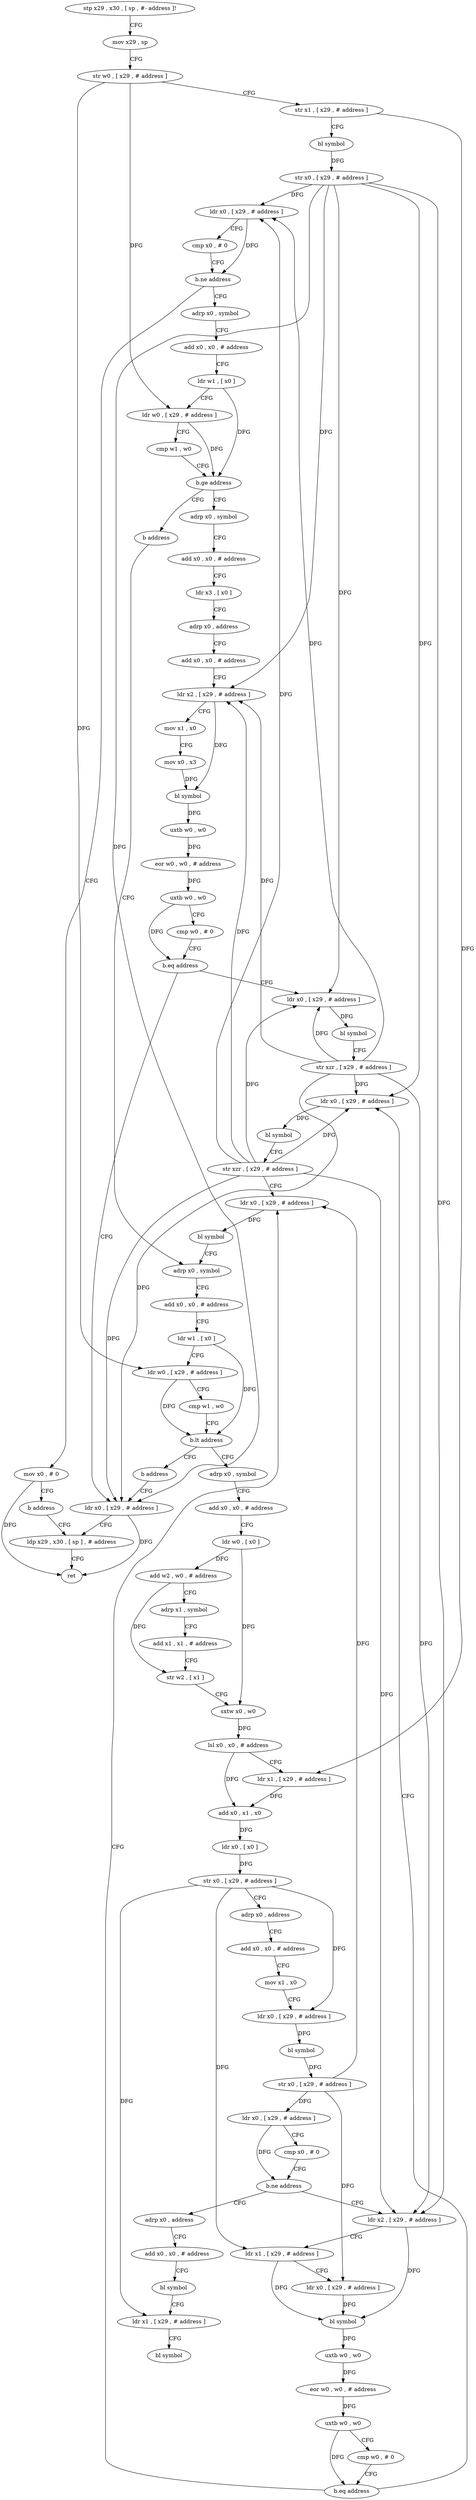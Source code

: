 digraph "func" {
"4216900" [label = "stp x29 , x30 , [ sp , #- address ]!" ]
"4216904" [label = "mov x29 , sp" ]
"4216908" [label = "str w0 , [ x29 , # address ]" ]
"4216912" [label = "str x1 , [ x29 , # address ]" ]
"4216916" [label = "bl symbol" ]
"4216920" [label = "str x0 , [ x29 , # address ]" ]
"4216924" [label = "ldr x0 , [ x29 , # address ]" ]
"4216928" [label = "cmp x0 , # 0" ]
"4216932" [label = "b.ne address" ]
"4216944" [label = "adrp x0 , symbol" ]
"4216936" [label = "mov x0 , # 0" ]
"4216948" [label = "add x0 , x0 , # address" ]
"4216952" [label = "ldr w1 , [ x0 ]" ]
"4216956" [label = "ldr w0 , [ x29 , # address ]" ]
"4216960" [label = "cmp w1 , w0" ]
"4216964" [label = "b.ge address" ]
"4217168" [label = "adrp x0 , symbol" ]
"4216968" [label = "b address" ]
"4216940" [label = "b address" ]
"4217240" [label = "ldp x29 , x30 , [ sp ] , # address" ]
"4217172" [label = "add x0 , x0 , # address" ]
"4217176" [label = "ldr x3 , [ x0 ]" ]
"4217180" [label = "adrp x0 , address" ]
"4217184" [label = "add x0 , x0 , # address" ]
"4217188" [label = "ldr x2 , [ x29 , # address ]" ]
"4217192" [label = "mov x1 , x0" ]
"4217196" [label = "mov x0 , x3" ]
"4217200" [label = "bl symbol" ]
"4217204" [label = "uxtb w0 , w0" ]
"4217208" [label = "eor w0 , w0 , # address" ]
"4217212" [label = "uxtb w0 , w0" ]
"4217216" [label = "cmp w0 , # 0" ]
"4217220" [label = "b.eq address" ]
"4217236" [label = "ldr x0 , [ x29 , # address ]" ]
"4217224" [label = "ldr x0 , [ x29 , # address ]" ]
"4217140" [label = "adrp x0 , symbol" ]
"4217244" [label = "ret" ]
"4217228" [label = "bl symbol" ]
"4217232" [label = "str xzr , [ x29 , # address ]" ]
"4217144" [label = "add x0 , x0 , # address" ]
"4217148" [label = "ldr w1 , [ x0 ]" ]
"4217152" [label = "ldr w0 , [ x29 , # address ]" ]
"4217156" [label = "cmp w1 , w0" ]
"4217160" [label = "b.lt address" ]
"4216972" [label = "adrp x0 , symbol" ]
"4217164" [label = "b address" ]
"4216976" [label = "add x0 , x0 , # address" ]
"4216980" [label = "ldr w0 , [ x0 ]" ]
"4216984" [label = "add w2 , w0 , # address" ]
"4216988" [label = "adrp x1 , symbol" ]
"4216992" [label = "add x1 , x1 , # address" ]
"4216996" [label = "str w2 , [ x1 ]" ]
"4217000" [label = "sxtw x0 , w0" ]
"4217004" [label = "lsl x0 , x0 , # address" ]
"4217008" [label = "ldr x1 , [ x29 , # address ]" ]
"4217012" [label = "add x0 , x1 , x0" ]
"4217016" [label = "ldr x0 , [ x0 ]" ]
"4217020" [label = "str x0 , [ x29 , # address ]" ]
"4217024" [label = "adrp x0 , address" ]
"4217028" [label = "add x0 , x0 , # address" ]
"4217032" [label = "mov x1 , x0" ]
"4217036" [label = "ldr x0 , [ x29 , # address ]" ]
"4217040" [label = "bl symbol" ]
"4217044" [label = "str x0 , [ x29 , # address ]" ]
"4217048" [label = "ldr x0 , [ x29 , # address ]" ]
"4217052" [label = "cmp x0 , # 0" ]
"4217056" [label = "b.ne address" ]
"4217084" [label = "ldr x2 , [ x29 , # address ]" ]
"4217060" [label = "adrp x0 , address" ]
"4217088" [label = "ldr x1 , [ x29 , # address ]" ]
"4217092" [label = "ldr x0 , [ x29 , # address ]" ]
"4217096" [label = "bl symbol" ]
"4217100" [label = "uxtb w0 , w0" ]
"4217104" [label = "eor w0 , w0 , # address" ]
"4217108" [label = "uxtb w0 , w0" ]
"4217112" [label = "cmp w0 , # 0" ]
"4217116" [label = "b.eq address" ]
"4217132" [label = "ldr x0 , [ x29 , # address ]" ]
"4217120" [label = "ldr x0 , [ x29 , # address ]" ]
"4217064" [label = "add x0 , x0 , # address" ]
"4217068" [label = "bl symbol" ]
"4217072" [label = "ldr x1 , [ x29 , # address ]" ]
"4217076" [label = "bl symbol" ]
"4217136" [label = "bl symbol" ]
"4217124" [label = "bl symbol" ]
"4217128" [label = "str xzr , [ x29 , # address ]" ]
"4216900" -> "4216904" [ label = "CFG" ]
"4216904" -> "4216908" [ label = "CFG" ]
"4216908" -> "4216912" [ label = "CFG" ]
"4216908" -> "4216956" [ label = "DFG" ]
"4216908" -> "4217152" [ label = "DFG" ]
"4216912" -> "4216916" [ label = "CFG" ]
"4216912" -> "4217008" [ label = "DFG" ]
"4216916" -> "4216920" [ label = "DFG" ]
"4216920" -> "4216924" [ label = "DFG" ]
"4216920" -> "4217188" [ label = "DFG" ]
"4216920" -> "4217236" [ label = "DFG" ]
"4216920" -> "4217224" [ label = "DFG" ]
"4216920" -> "4217084" [ label = "DFG" ]
"4216920" -> "4217120" [ label = "DFG" ]
"4216924" -> "4216928" [ label = "CFG" ]
"4216924" -> "4216932" [ label = "DFG" ]
"4216928" -> "4216932" [ label = "CFG" ]
"4216932" -> "4216944" [ label = "CFG" ]
"4216932" -> "4216936" [ label = "CFG" ]
"4216944" -> "4216948" [ label = "CFG" ]
"4216936" -> "4216940" [ label = "CFG" ]
"4216936" -> "4217244" [ label = "DFG" ]
"4216948" -> "4216952" [ label = "CFG" ]
"4216952" -> "4216956" [ label = "CFG" ]
"4216952" -> "4216964" [ label = "DFG" ]
"4216956" -> "4216960" [ label = "CFG" ]
"4216956" -> "4216964" [ label = "DFG" ]
"4216960" -> "4216964" [ label = "CFG" ]
"4216964" -> "4217168" [ label = "CFG" ]
"4216964" -> "4216968" [ label = "CFG" ]
"4217168" -> "4217172" [ label = "CFG" ]
"4216968" -> "4217140" [ label = "CFG" ]
"4216940" -> "4217240" [ label = "CFG" ]
"4217240" -> "4217244" [ label = "CFG" ]
"4217172" -> "4217176" [ label = "CFG" ]
"4217176" -> "4217180" [ label = "CFG" ]
"4217180" -> "4217184" [ label = "CFG" ]
"4217184" -> "4217188" [ label = "CFG" ]
"4217188" -> "4217192" [ label = "CFG" ]
"4217188" -> "4217200" [ label = "DFG" ]
"4217192" -> "4217196" [ label = "CFG" ]
"4217196" -> "4217200" [ label = "DFG" ]
"4217200" -> "4217204" [ label = "DFG" ]
"4217204" -> "4217208" [ label = "DFG" ]
"4217208" -> "4217212" [ label = "DFG" ]
"4217212" -> "4217216" [ label = "CFG" ]
"4217212" -> "4217220" [ label = "DFG" ]
"4217216" -> "4217220" [ label = "CFG" ]
"4217220" -> "4217236" [ label = "CFG" ]
"4217220" -> "4217224" [ label = "CFG" ]
"4217236" -> "4217240" [ label = "CFG" ]
"4217236" -> "4217244" [ label = "DFG" ]
"4217224" -> "4217228" [ label = "DFG" ]
"4217140" -> "4217144" [ label = "CFG" ]
"4217228" -> "4217232" [ label = "CFG" ]
"4217232" -> "4217236" [ label = "DFG" ]
"4217232" -> "4216924" [ label = "DFG" ]
"4217232" -> "4217188" [ label = "DFG" ]
"4217232" -> "4217224" [ label = "DFG" ]
"4217232" -> "4217084" [ label = "DFG" ]
"4217232" -> "4217120" [ label = "DFG" ]
"4217144" -> "4217148" [ label = "CFG" ]
"4217148" -> "4217152" [ label = "CFG" ]
"4217148" -> "4217160" [ label = "DFG" ]
"4217152" -> "4217156" [ label = "CFG" ]
"4217152" -> "4217160" [ label = "DFG" ]
"4217156" -> "4217160" [ label = "CFG" ]
"4217160" -> "4216972" [ label = "CFG" ]
"4217160" -> "4217164" [ label = "CFG" ]
"4216972" -> "4216976" [ label = "CFG" ]
"4217164" -> "4217236" [ label = "CFG" ]
"4216976" -> "4216980" [ label = "CFG" ]
"4216980" -> "4216984" [ label = "DFG" ]
"4216980" -> "4217000" [ label = "DFG" ]
"4216984" -> "4216988" [ label = "CFG" ]
"4216984" -> "4216996" [ label = "DFG" ]
"4216988" -> "4216992" [ label = "CFG" ]
"4216992" -> "4216996" [ label = "CFG" ]
"4216996" -> "4217000" [ label = "CFG" ]
"4217000" -> "4217004" [ label = "DFG" ]
"4217004" -> "4217008" [ label = "CFG" ]
"4217004" -> "4217012" [ label = "DFG" ]
"4217008" -> "4217012" [ label = "DFG" ]
"4217012" -> "4217016" [ label = "DFG" ]
"4217016" -> "4217020" [ label = "DFG" ]
"4217020" -> "4217024" [ label = "CFG" ]
"4217020" -> "4217036" [ label = "DFG" ]
"4217020" -> "4217088" [ label = "DFG" ]
"4217020" -> "4217072" [ label = "DFG" ]
"4217024" -> "4217028" [ label = "CFG" ]
"4217028" -> "4217032" [ label = "CFG" ]
"4217032" -> "4217036" [ label = "CFG" ]
"4217036" -> "4217040" [ label = "DFG" ]
"4217040" -> "4217044" [ label = "DFG" ]
"4217044" -> "4217048" [ label = "DFG" ]
"4217044" -> "4217092" [ label = "DFG" ]
"4217044" -> "4217132" [ label = "DFG" ]
"4217048" -> "4217052" [ label = "CFG" ]
"4217048" -> "4217056" [ label = "DFG" ]
"4217052" -> "4217056" [ label = "CFG" ]
"4217056" -> "4217084" [ label = "CFG" ]
"4217056" -> "4217060" [ label = "CFG" ]
"4217084" -> "4217088" [ label = "CFG" ]
"4217084" -> "4217096" [ label = "DFG" ]
"4217060" -> "4217064" [ label = "CFG" ]
"4217088" -> "4217092" [ label = "CFG" ]
"4217088" -> "4217096" [ label = "DFG" ]
"4217092" -> "4217096" [ label = "DFG" ]
"4217096" -> "4217100" [ label = "DFG" ]
"4217100" -> "4217104" [ label = "DFG" ]
"4217104" -> "4217108" [ label = "DFG" ]
"4217108" -> "4217112" [ label = "CFG" ]
"4217108" -> "4217116" [ label = "DFG" ]
"4217112" -> "4217116" [ label = "CFG" ]
"4217116" -> "4217132" [ label = "CFG" ]
"4217116" -> "4217120" [ label = "CFG" ]
"4217132" -> "4217136" [ label = "DFG" ]
"4217120" -> "4217124" [ label = "DFG" ]
"4217064" -> "4217068" [ label = "CFG" ]
"4217068" -> "4217072" [ label = "CFG" ]
"4217072" -> "4217076" [ label = "CFG" ]
"4217136" -> "4217140" [ label = "CFG" ]
"4217124" -> "4217128" [ label = "CFG" ]
"4217128" -> "4217132" [ label = "CFG" ]
"4217128" -> "4216924" [ label = "DFG" ]
"4217128" -> "4217188" [ label = "DFG" ]
"4217128" -> "4217236" [ label = "DFG" ]
"4217128" -> "4217224" [ label = "DFG" ]
"4217128" -> "4217084" [ label = "DFG" ]
"4217128" -> "4217120" [ label = "DFG" ]
}
